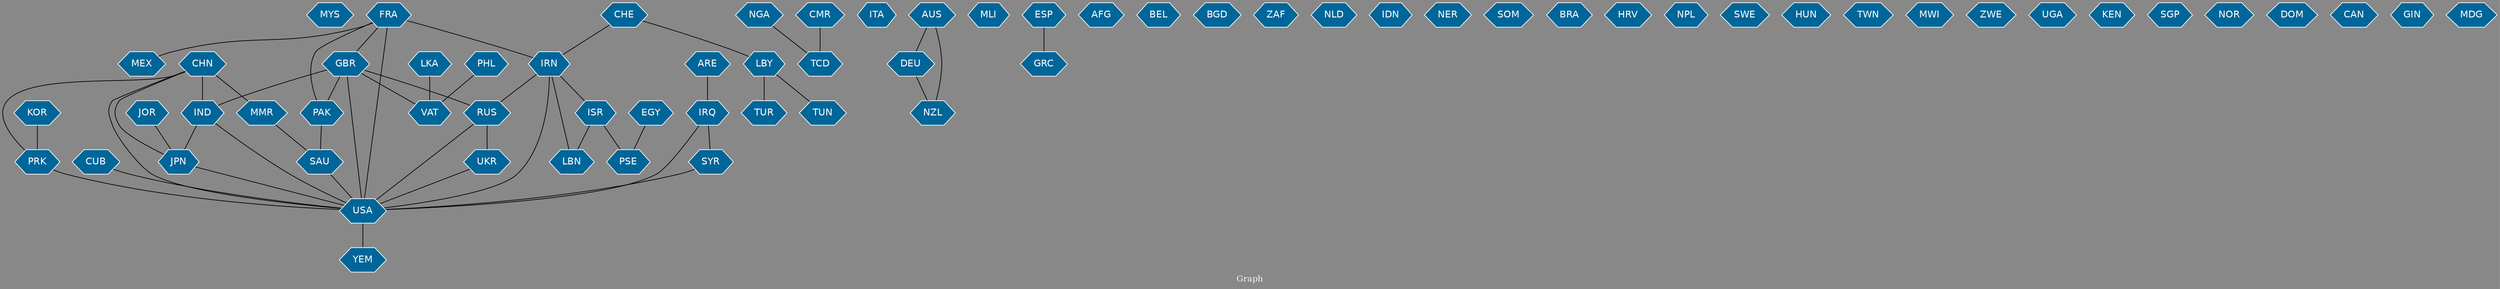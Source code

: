 // Countries together in item graph
graph {
	graph [bgcolor="#888888" fontcolor=white fontsize=12 label="Graph" outputorder=edgesfirst overlap=prism]
	node [color=white fillcolor="#006699" fontcolor=white fontname=Helvetica shape=hexagon style=filled]
	edge [arrowhead=open color=black fontcolor=white fontname=Courier fontsize=12]
		MYS [label=MYS]
		JPN [label=JPN]
		VAT [label=VAT]
		PHL [label=PHL]
		USA [label=USA]
		CHN [label=CHN]
		NGA [label=NGA]
		FRA [label=FRA]
		RUS [label=RUS]
		IND [label=IND]
		CUB [label=CUB]
		GBR [label=GBR]
		PAK [label=PAK]
		LKA [label=LKA]
		ITA [label=ITA]
		UKR [label=UKR]
		SYR [label=SYR]
		AUS [label=AUS]
		ISR [label=ISR]
		PSE [label=PSE]
		EGY [label=EGY]
		IRQ [label=IRQ]
		YEM [label=YEM]
		TCD [label=TCD]
		CMR [label=CMR]
		MLI [label=MLI]
		GRC [label=GRC]
		AFG [label=AFG]
		BEL [label=BEL]
		LBY [label=LBY]
		JOR [label=JOR]
		BGD [label=BGD]
		ZAF [label=ZAF]
		NLD [label=NLD]
		ARE [label=ARE]
		IDN [label=IDN]
		NER [label=NER]
		SOM [label=SOM]
		BRA [label=BRA]
		HRV [label=HRV]
		IRN [label=IRN]
		MEX [label=MEX]
		SAU [label=SAU]
		ESP [label=ESP]
		PRK [label=PRK]
		TUR [label=TUR]
		KOR [label=KOR]
		MMR [label=MMR]
		NPL [label=NPL]
		LBN [label=LBN]
		SWE [label=SWE]
		CHE [label=CHE]
		HUN [label=HUN]
		TWN [label=TWN]
		MWI [label=MWI]
		DEU [label=DEU]
		ZWE [label=ZWE]
		UGA [label=UGA]
		KEN [label=KEN]
		NZL [label=NZL]
		SGP [label=SGP]
		TUN [label=TUN]
		NOR [label=NOR]
		DOM [label=DOM]
		CAN [label=CAN]
		GIN [label=GIN]
		MDG [label=MDG]
			IRN -- RUS [weight=1]
			FRA -- USA [weight=4]
			SYR -- USA [weight=3]
			LBY -- TUN [weight=1]
			KOR -- PRK [weight=1]
			ISR -- PSE [weight=1]
			JPN -- USA [weight=2]
			CHN -- PRK [weight=1]
			FRA -- GBR [weight=2]
			AUS -- NZL [weight=1]
			PHL -- VAT [weight=3]
			FRA -- IRN [weight=1]
			EGY -- PSE [weight=1]
			AUS -- DEU [weight=1]
			IRQ -- USA [weight=2]
			GBR -- VAT [weight=1]
			IND -- JPN [weight=1]
			CMR -- TCD [weight=2]
			MMR -- SAU [weight=1]
			CHN -- IND [weight=4]
			ARE -- IRQ [weight=1]
			CHN -- MMR [weight=1]
			CHE -- IRN [weight=1]
			IND -- USA [weight=1]
			DEU -- NZL [weight=1]
			CHE -- LBY [weight=1]
			GBR -- PAK [weight=2]
			GBR -- IND [weight=1]
			RUS -- USA [weight=1]
			CHN -- JPN [weight=3]
			UKR -- USA [weight=1]
			RUS -- UKR [weight=5]
			IRN -- ISR [weight=1]
			IRQ -- SYR [weight=1]
			PAK -- SAU [weight=1]
			IRN -- USA [weight=1]
			CUB -- USA [weight=3]
			CHN -- USA [weight=1]
			ESP -- GRC [weight=1]
			JOR -- JPN [weight=1]
			USA -- YEM [weight=1]
			FRA -- MEX [weight=1]
			GBR -- RUS [weight=1]
			IRN -- LBN [weight=1]
			LKA -- VAT [weight=2]
			LBY -- TUR [weight=1]
			PRK -- USA [weight=2]
			NGA -- TCD [weight=1]
			GBR -- USA [weight=5]
			ISR -- LBN [weight=4]
			FRA -- PAK [weight=1]
			SAU -- USA [weight=2]
}